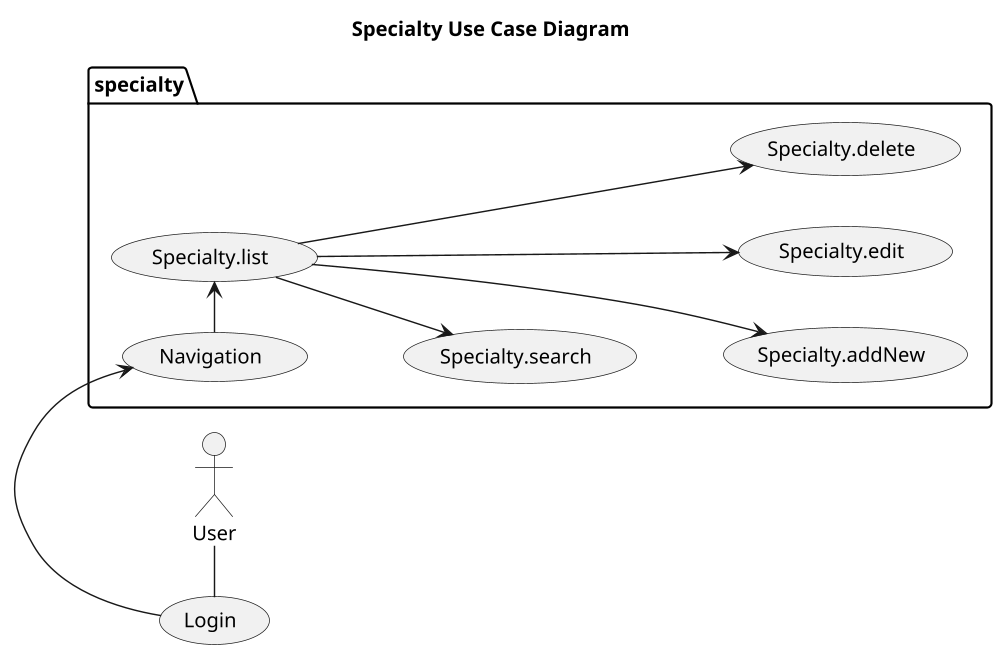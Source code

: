 @startuml

title Specialty Use Case Diagram

'https://plantuml.com/use-case-diagram

left to right direction
'top to bottom direction

scale 1000 width

User - (Login)
package specialty {
    (Login) -> (Navigation)
    (Navigation) -> (Specialty.list)
    (Specialty.list) --> (Specialty.search)
    (Specialty.list) ---> (Specialty.addNew)
    (Specialty.list) ---> (Specialty.edit)
    (Specialty.list) ---> (Specialty.delete)
}
@enduml